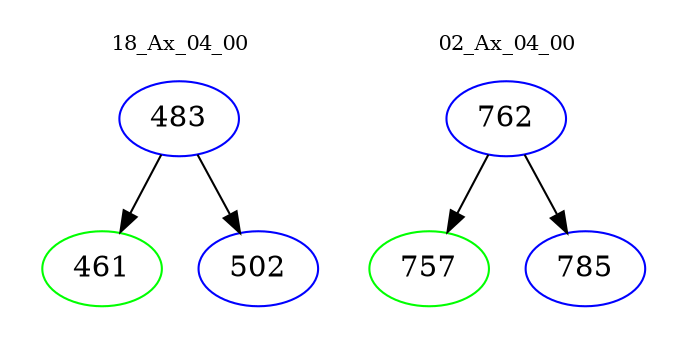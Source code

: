digraph{
subgraph cluster_0 {
color = white
label = "18_Ax_04_00";
fontsize=10;
T0_483 [label="483", color="blue"]
T0_483 -> T0_461 [color="black"]
T0_461 [label="461", color="green"]
T0_483 -> T0_502 [color="black"]
T0_502 [label="502", color="blue"]
}
subgraph cluster_1 {
color = white
label = "02_Ax_04_00";
fontsize=10;
T1_762 [label="762", color="blue"]
T1_762 -> T1_757 [color="black"]
T1_757 [label="757", color="green"]
T1_762 -> T1_785 [color="black"]
T1_785 [label="785", color="blue"]
}
}
